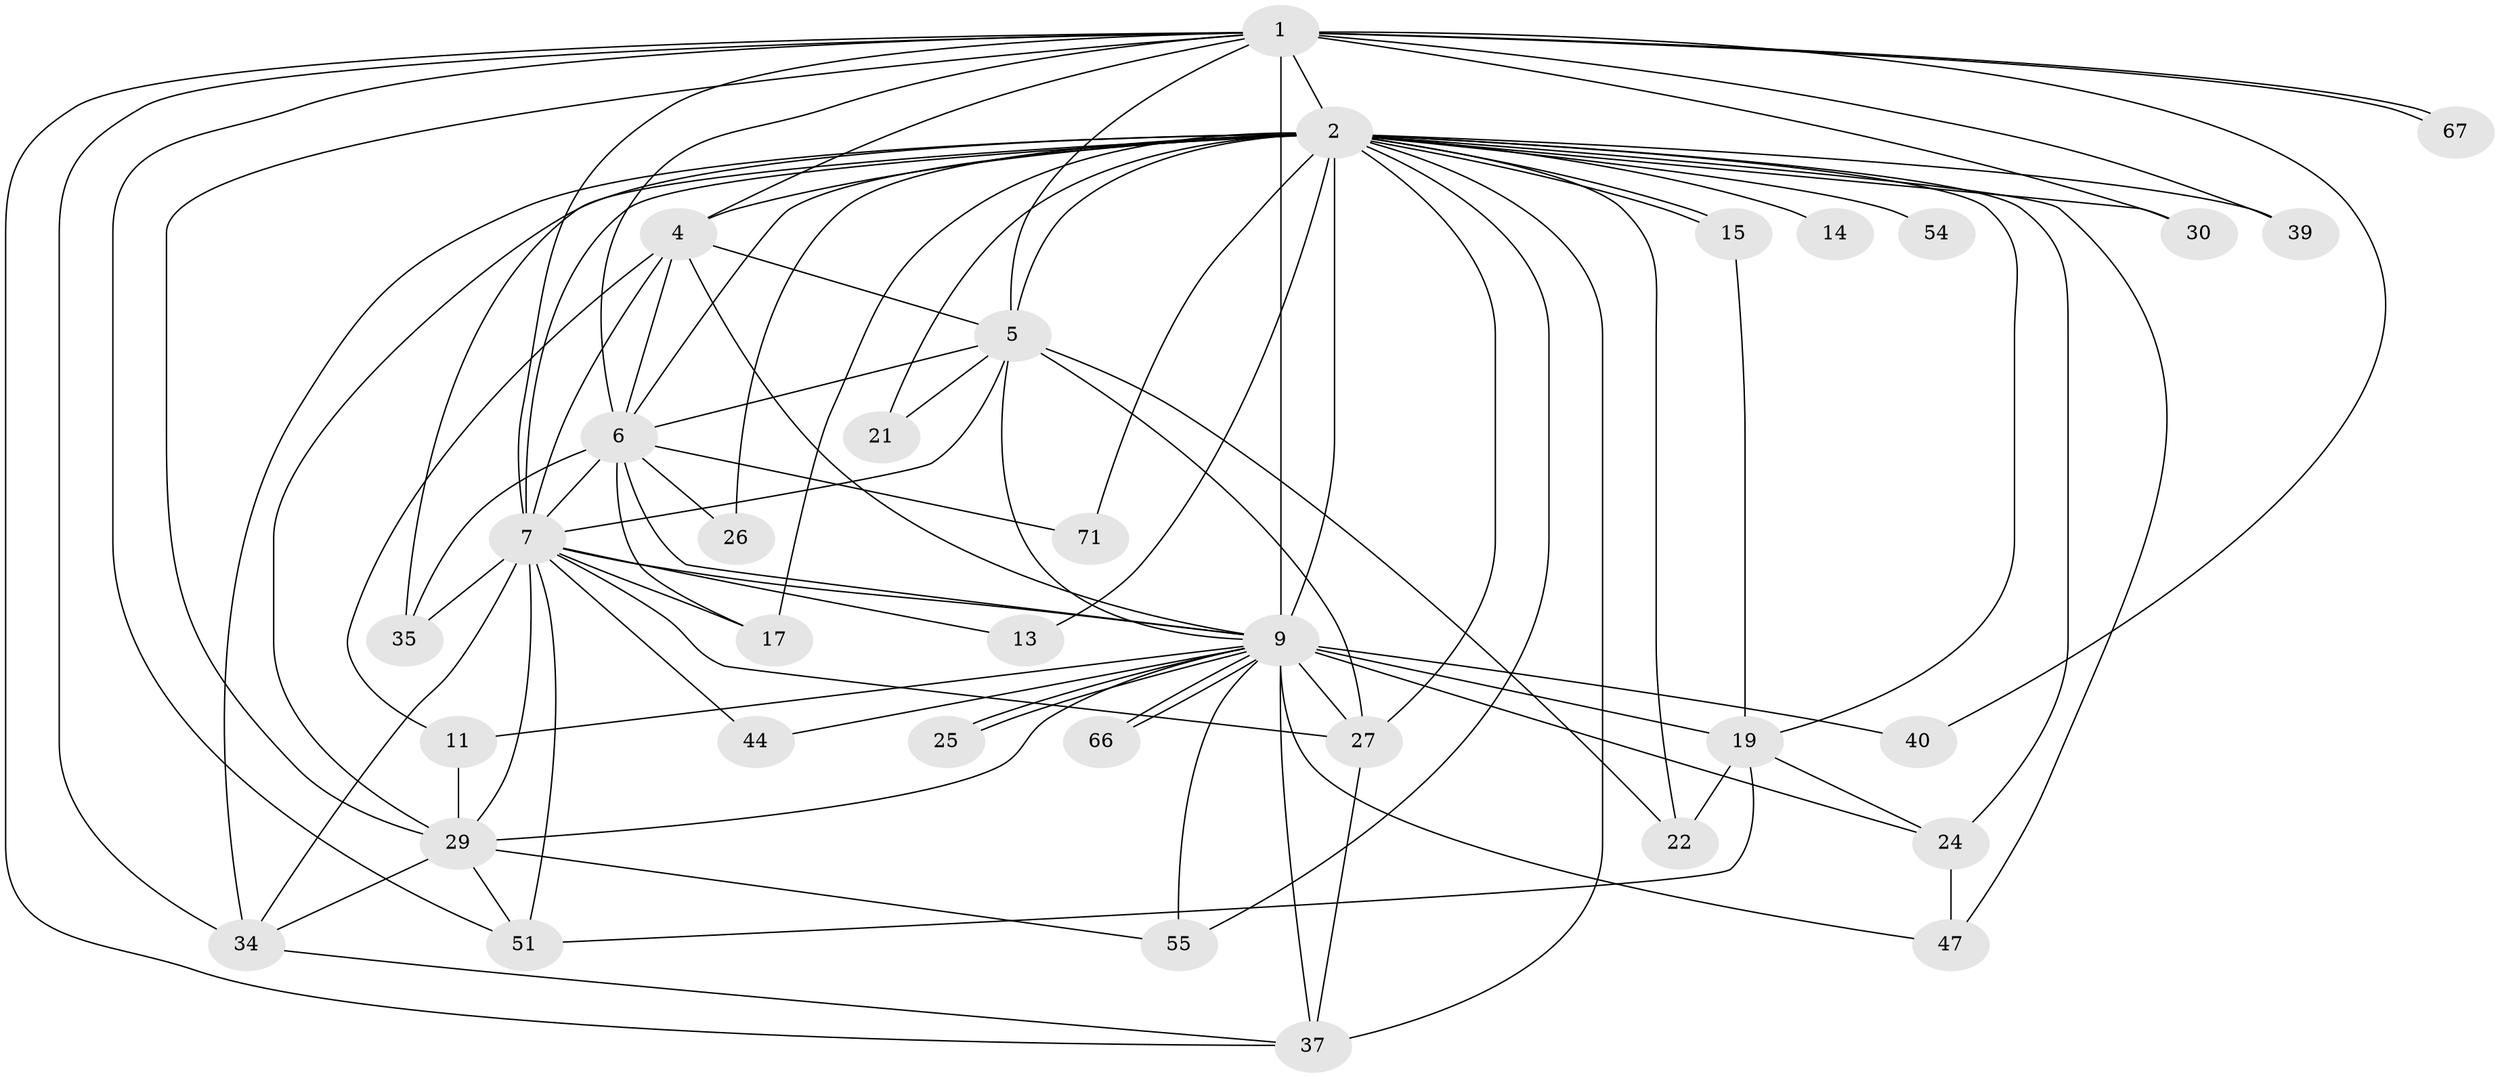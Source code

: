 // original degree distribution, {20: 0.03488372093023256, 11: 0.011627906976744186, 12: 0.011627906976744186, 17: 0.023255813953488372, 22: 0.011627906976744186, 30: 0.011627906976744186, 19: 0.011627906976744186, 3: 0.16279069767441862, 2: 0.5697674418604651, 4: 0.05813953488372093, 6: 0.046511627906976744, 5: 0.03488372093023256, 7: 0.011627906976744186}
// Generated by graph-tools (version 1.1) at 2025/17/03/04/25 18:17:19]
// undirected, 34 vertices, 92 edges
graph export_dot {
graph [start="1"]
  node [color=gray90,style=filled];
  1;
  2 [super="+8+41+49+18+53+56+3"];
  4 [super="+42"];
  5;
  6 [super="+23"];
  7 [super="+12"];
  9 [super="+48+10+43"];
  11;
  13;
  14;
  15;
  17 [super="+33"];
  19;
  21;
  22 [super="+31+32"];
  24 [super="+28+52"];
  25;
  26;
  27 [super="+58+72"];
  29 [super="+63+84+68+36+46"];
  30;
  34 [super="+81"];
  35;
  37 [super="+73"];
  39;
  40;
  44;
  47;
  51 [super="+82"];
  54;
  55;
  66;
  67;
  71;
  1 -- 2 [weight=5];
  1 -- 4;
  1 -- 5;
  1 -- 6;
  1 -- 7;
  1 -- 9 [weight=2];
  1 -- 30;
  1 -- 34;
  1 -- 37;
  1 -- 39;
  1 -- 40;
  1 -- 67;
  1 -- 67;
  1 -- 51;
  1 -- 29;
  2 -- 4 [weight=3];
  2 -- 5 [weight=3];
  2 -- 6 [weight=3];
  2 -- 7 [weight=7];
  2 -- 9 [weight=12];
  2 -- 15 [weight=2];
  2 -- 15;
  2 -- 55;
  2 -- 71;
  2 -- 13;
  2 -- 14;
  2 -- 19;
  2 -- 21;
  2 -- 22 [weight=3];
  2 -- 24 [weight=2];
  2 -- 29 [weight=2];
  2 -- 30 [weight=2];
  2 -- 39;
  2 -- 54;
  2 -- 27 [weight=2];
  2 -- 35;
  2 -- 34 [weight=2];
  2 -- 17;
  2 -- 37 [weight=2];
  2 -- 47;
  2 -- 26;
  4 -- 5;
  4 -- 6 [weight=2];
  4 -- 7;
  4 -- 9 [weight=2];
  4 -- 11;
  5 -- 6;
  5 -- 7;
  5 -- 9 [weight=2];
  5 -- 21;
  5 -- 27;
  5 -- 22;
  6 -- 7;
  6 -- 9 [weight=2];
  6 -- 17 [weight=2];
  6 -- 26;
  6 -- 35;
  6 -- 71;
  7 -- 9 [weight=3];
  7 -- 13;
  7 -- 17;
  7 -- 27;
  7 -- 34;
  7 -- 35;
  7 -- 44;
  7 -- 51;
  7 -- 29;
  9 -- 24;
  9 -- 25;
  9 -- 25;
  9 -- 40;
  9 -- 66;
  9 -- 66;
  9 -- 29;
  9 -- 37;
  9 -- 11;
  9 -- 44;
  9 -- 19;
  9 -- 55;
  9 -- 27;
  9 -- 47;
  11 -- 29;
  15 -- 19;
  19 -- 22;
  19 -- 51;
  19 -- 24;
  24 -- 47;
  27 -- 37;
  29 -- 55;
  29 -- 34;
  29 -- 51;
  34 -- 37;
}
